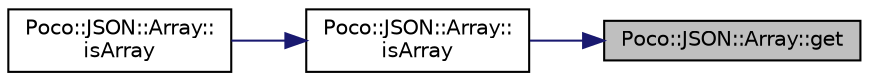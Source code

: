 digraph "Poco::JSON::Array::get"
{
 // LATEX_PDF_SIZE
  edge [fontname="Helvetica",fontsize="10",labelfontname="Helvetica",labelfontsize="10"];
  node [fontname="Helvetica",fontsize="10",shape=record];
  rankdir="RL";
  Node1 [label="Poco::JSON::Array::get",height=0.2,width=0.4,color="black", fillcolor="grey75", style="filled", fontcolor="black",tooltip="Returns the end iterator for values."];
  Node1 -> Node2 [dir="back",color="midnightblue",fontsize="10",style="solid"];
  Node2 [label="Poco::JSON::Array::\lisArray",height=0.2,width=0.4,color="black", fillcolor="white", style="filled",URL="$classPoco_1_1JSON_1_1Array.html#a20ba504b1c3ba6eaac87619a5d6504c2",tooltip="Returns the size of the array."];
  Node2 -> Node3 [dir="back",color="midnightblue",fontsize="10",style="solid"];
  Node3 [label="Poco::JSON::Array::\lisArray",height=0.2,width=0.4,color="black", fillcolor="white", style="filled",URL="$classPoco_1_1JSON_1_1Array.html#a7ad4ead496c8b14d195ddfef8825247a",tooltip="Returns true when the element is an array."];
}
